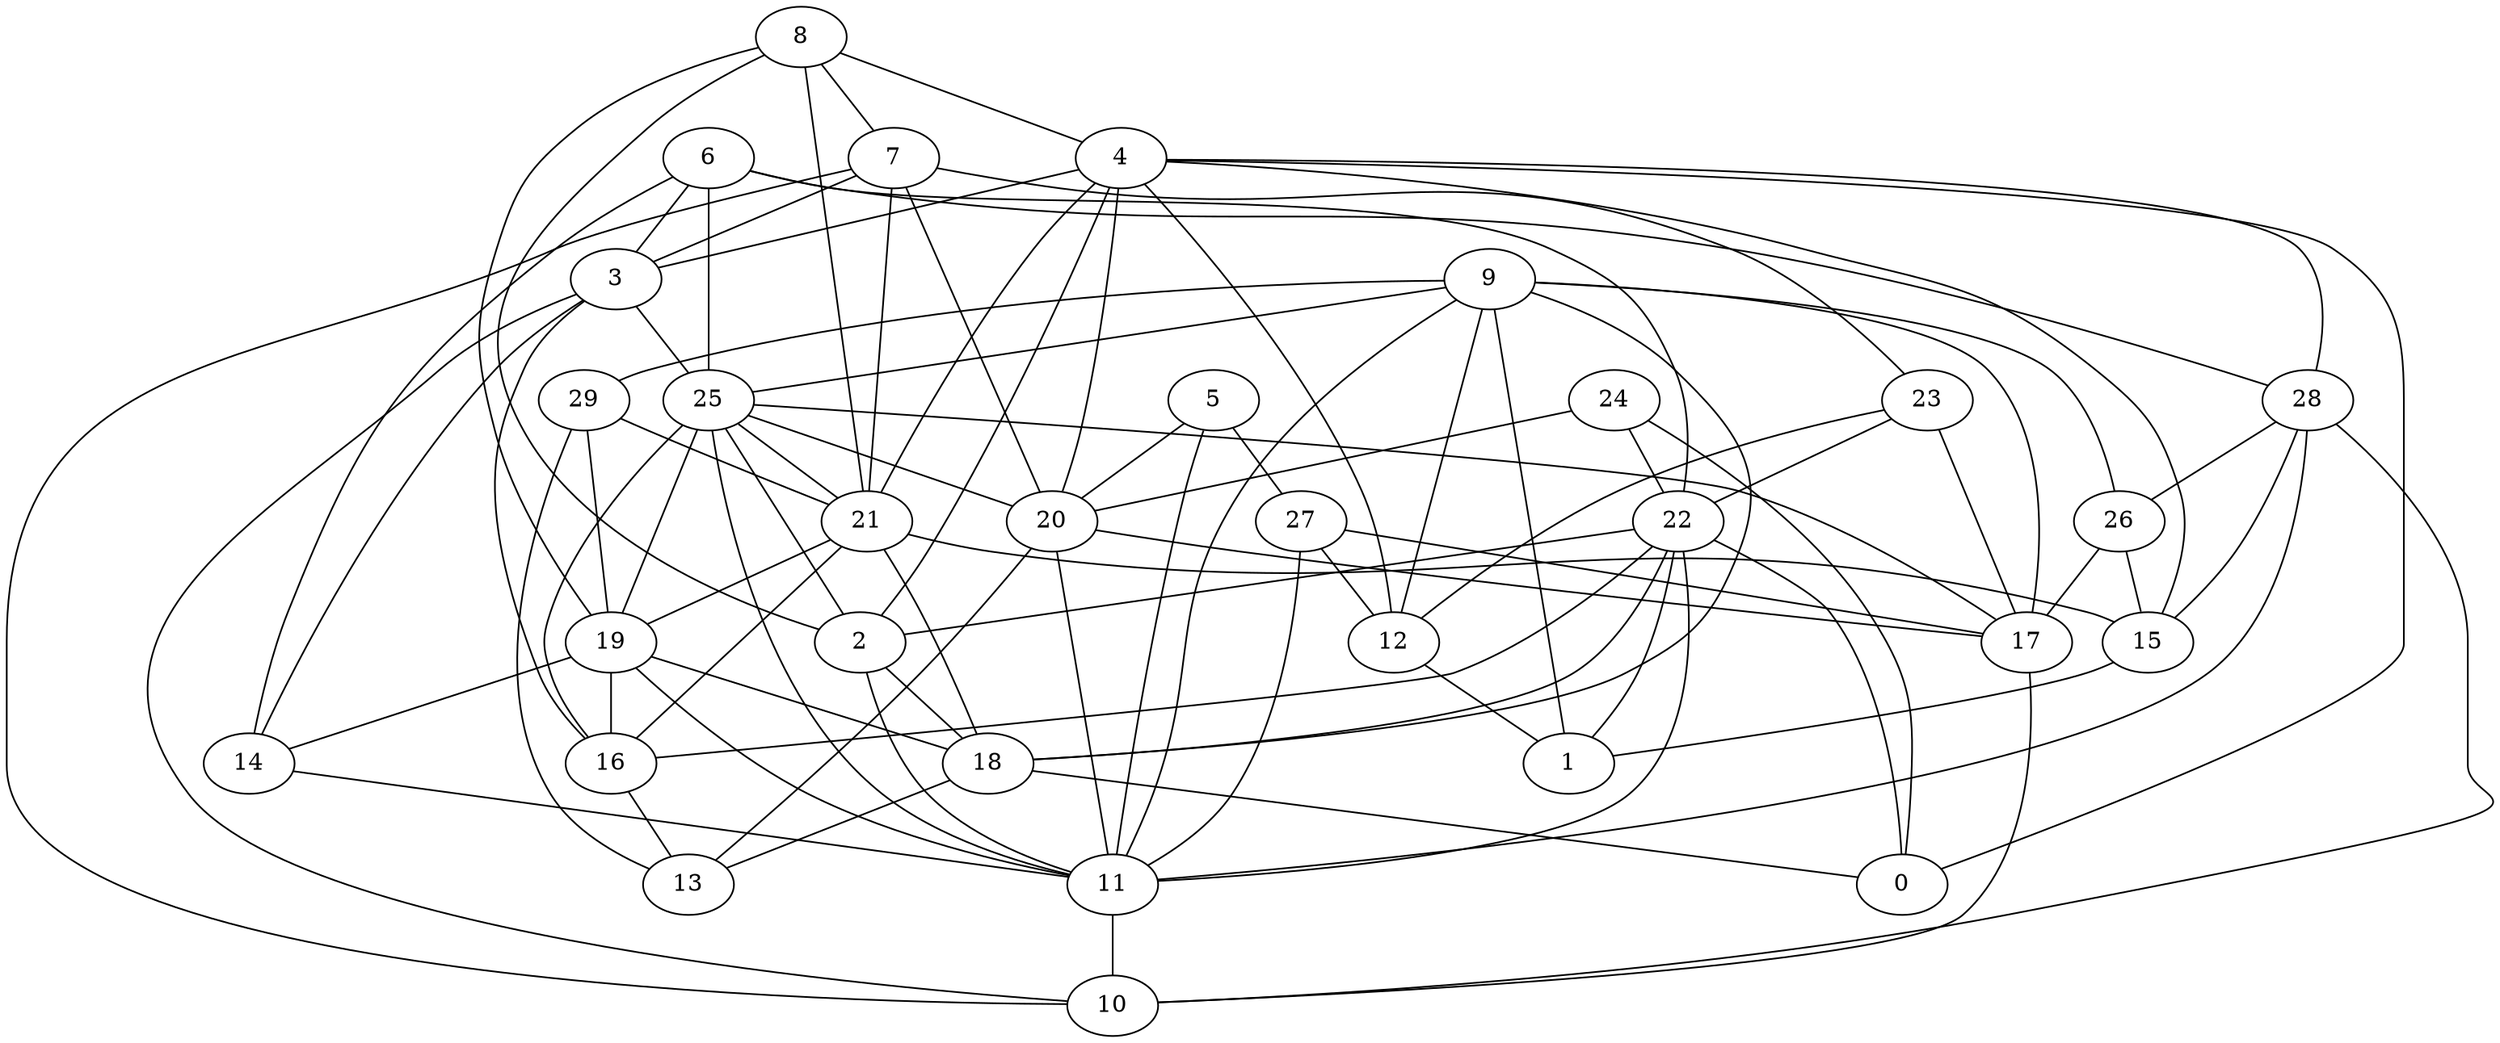 digraph GG_graph {

subgraph G_graph {
edge [color = black]
"4" -> "20" [dir = none]
"4" -> "28" [dir = none]
"4" -> "3" [dir = none]
"4" -> "2" [dir = none]
"4" -> "21" [dir = none]
"4" -> "12" [dir = none]
"4" -> "15" [dir = none]
"4" -> "0" [dir = none]
"28" -> "10" [dir = none]
"28" -> "15" [dir = none]
"28" -> "26" [dir = none]
"28" -> "11" [dir = none]
"22" -> "0" [dir = none]
"22" -> "18" [dir = none]
"22" -> "1" [dir = none]
"22" -> "16" [dir = none]
"22" -> "2" [dir = none]
"22" -> "11" [dir = none]
"17" -> "10" [dir = none]
"9" -> "26" [dir = none]
"9" -> "29" [dir = none]
"9" -> "25" [dir = none]
"9" -> "12" [dir = none]
"9" -> "17" [dir = none]
"9" -> "1" [dir = none]
"9" -> "18" [dir = none]
"9" -> "11" [dir = none]
"15" -> "1" [dir = none]
"29" -> "21" [dir = none]
"29" -> "19" [dir = none]
"20" -> "11" [dir = none]
"20" -> "17" [dir = none]
"20" -> "13" [dir = none]
"26" -> "17" [dir = none]
"26" -> "15" [dir = none]
"14" -> "11" [dir = none]
"19" -> "14" [dir = none]
"19" -> "11" [dir = none]
"19" -> "16" [dir = none]
"19" -> "18" [dir = none]
"16" -> "13" [dir = none]
"6" -> "25" [dir = none]
"6" -> "22" [dir = none]
"6" -> "28" [dir = none]
"6" -> "14" [dir = none]
"6" -> "3" [dir = none]
"3" -> "25" [dir = none]
"3" -> "16" [dir = none]
"3" -> "10" [dir = none]
"8" -> "4" [dir = none]
"8" -> "21" [dir = none]
"8" -> "7" [dir = none]
"8" -> "19" [dir = none]
"5" -> "27" [dir = none]
"5" -> "20" [dir = none]
"5" -> "11" [dir = none]
"11" -> "10" [dir = none]
"18" -> "13" [dir = none]
"18" -> "0" [dir = none]
"24" -> "0" [dir = none]
"24" -> "20" [dir = none]
"24" -> "22" [dir = none]
"21" -> "19" [dir = none]
"21" -> "16" [dir = none]
"21" -> "15" [dir = none]
"21" -> "18" [dir = none]
"23" -> "17" [dir = none]
"23" -> "22" [dir = none]
"23" -> "12" [dir = none]
"25" -> "2" [dir = none]
"25" -> "19" [dir = none]
"25" -> "16" [dir = none]
"25" -> "20" [dir = none]
"25" -> "11" [dir = none]
"25" -> "21" [dir = none]
"25" -> "17" [dir = none]
"2" -> "18" [dir = none]
"2" -> "11" [dir = none]
"12" -> "1" [dir = none]
"7" -> "23" [dir = none]
"7" -> "10" [dir = none]
"7" -> "3" [dir = none]
"7" -> "21" [dir = none]
"7" -> "20" [dir = none]
"27" -> "12" [dir = none]
"27" -> "17" [dir = none]
"27" -> "11" [dir = none]
"29" -> "13" [dir = none]
"8" -> "2" [dir = none]
"3" -> "14" [dir = none]
}

}
